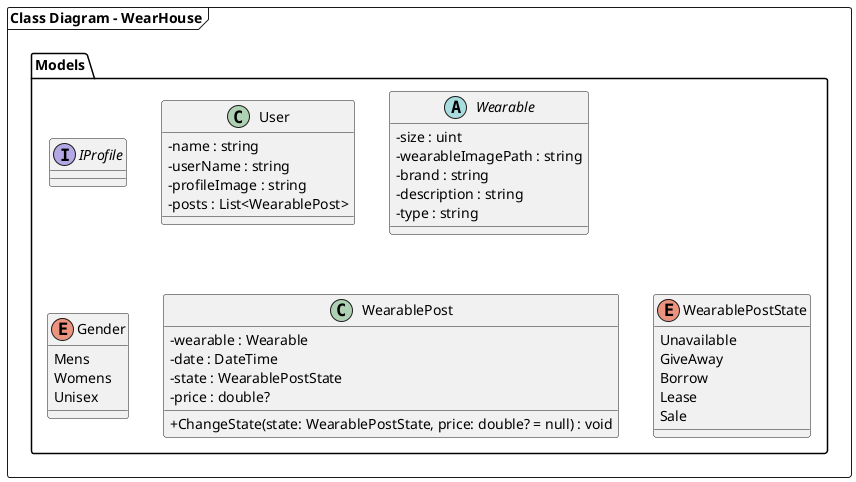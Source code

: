 @startuml

package "Class Diagram - WearHouse" <<Frame>> {
  skinparam classAttributeIconSize 0

  namespace Models {

    interface "IProfile" {

    }

    class "User" as US {
      -name : string
      -userName : string
      -profileImage : string
      -posts : List<WearablePost>
    }

    abstract class "Wearable" as WE {
      -size : uint
      -wearableImagePath : string
      -brand : string
      -description : string
      -type : string
    }

    enum "Gender" as GE {
      Mens
      Womens
      Unisex
    }

    class "WearablePost" as WP {
      -wearable : Wearable
      -date : DateTime
      -state : WearablePostState
      -price : double?
      +ChangeState(state: WearablePostState, price: double? = null) : void
    }

    enum "WearablePostState" as WPS {
      Unavailable
      GiveAway
      Borrow
      Lease
      Sale
    }
  }
}

@enduml
